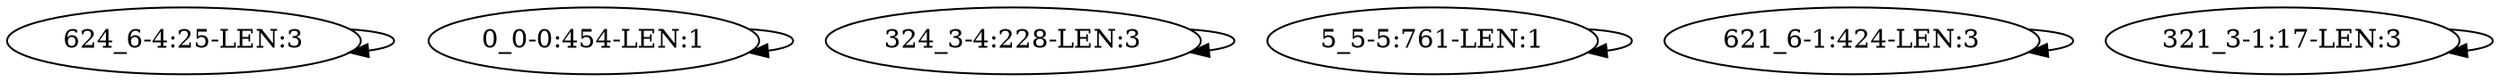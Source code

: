 digraph G {
    "624_6-4:25-LEN:3" -> "624_6-4:25-LEN:3";
    "0_0-0:454-LEN:1" -> "0_0-0:454-LEN:1";
    "324_3-4:228-LEN:3" -> "324_3-4:228-LEN:3";
    "5_5-5:761-LEN:1" -> "5_5-5:761-LEN:1";
    "621_6-1:424-LEN:3" -> "621_6-1:424-LEN:3";
    "321_3-1:17-LEN:3" -> "321_3-1:17-LEN:3";
}
